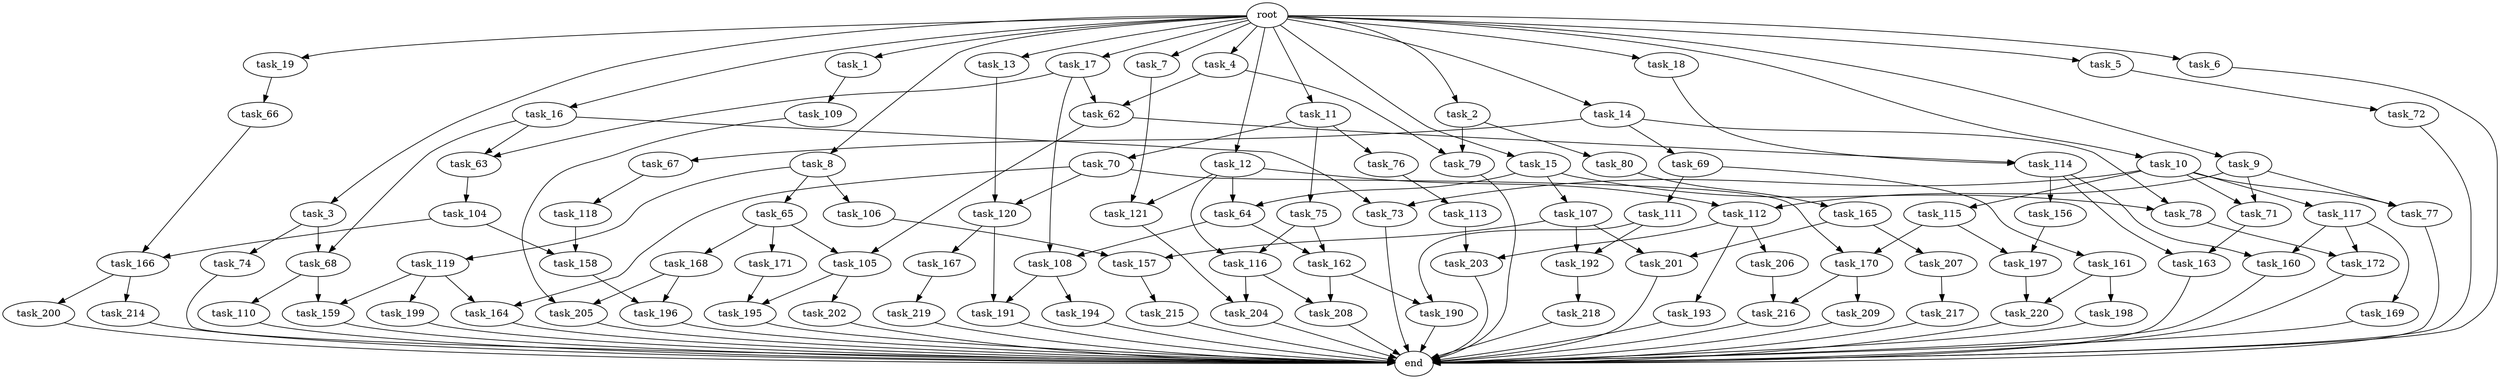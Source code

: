digraph G {
  task_214 [size="343597383.680000"];
  task_19 [size="10.240000"];
  task_8 [size="10.240000"];
  task_104 [size="3092376453.120000"];
  task_156 [size="5497558138.880000"];
  task_108 [size="12455405158.400000"];
  task_191 [size="7645041786.880000"];
  task_207 [size="2147483648.000000"];
  task_15 [size="10.240000"];
  task_105 [size="7645041786.880000"];
  task_18 [size="10.240000"];
  task_195 [size="11166914969.600000"];
  task_79 [size="6356551598.080000"];
  task_209 [size="3092376453.120000"];
  task_16 [size="10.240000"];
  task_110 [size="773094113.280000"];
  task_68 [size="9105330667.520000"];
  task_162 [size="10050223472.639999"];
  task_217 [size="3092376453.120000"];
  task_74 [size="6957847019.520000"];
  task_158 [size="7645041786.880000"];
  task_1 [size="10.240000"];
  task_64 [size="1717986918.400000"];
  task_160 [size="6270652252.160000"];
  task_11 [size="10.240000"];
  task_171 [size="2147483648.000000"];
  task_62 [size="7645041786.880000"];
  task_116 [size="3435973836.800000"];
  task_2 [size="10.240000"];
  task_10 [size="10.240000"];
  task_66 [size="5497558138.880000"];
  task_109 [size="3092376453.120000"];
  task_166 [size="2920577761.280000"];
  task_107 [size="1374389534.720000"];
  task_72 [size="5497558138.880000"];
  task_17 [size="10.240000"];
  task_199 [size="2147483648.000000"];
  task_67 [size="5497558138.880000"];
  task_197 [size="9363028705.280001"];
  task_203 [size="4294967296.000000"];
  task_157 [size="3435973836.800000"];
  task_172 [size="6270652252.160000"];
  task_106 [size="343597383.680000"];
  task_12 [size="10.240000"];
  task_77 [size="11682311045.120001"];
  task_194 [size="5497558138.880000"];
  task_159 [size="2920577761.280000"];
  task_167 [size="2147483648.000000"];
  task_114 [size="9706626088.960001"];
  task_80 [size="4209067950.080000"];
  end [size="0.000000"];
  task_170 [size="10737418240.000000"];
  task_9 [size="10.240000"];
  task_78 [size="6871947673.600000"];
  task_165 [size="5497558138.880000"];
  task_163 [size="14087492730.880001"];
  task_192 [size="8589934592.000000"];
  task_202 [size="6957847019.520000"];
  task_69 [size="5497558138.880000"];
  task_118 [size="6957847019.520000"];
  task_196 [size="1717986918.400000"];
  task_201 [size="5239860101.120000"];
  task_65 [size="343597383.680000"];
  task_198 [size="6957847019.520000"];
  task_168 [size="2147483648.000000"];
  task_206 [size="2147483648.000000"];
  task_13 [size="10.240000"];
  task_193 [size="2147483648.000000"];
  task_121 [size="8933531975.680000"];
  task_3 [size="10.240000"];
  task_216 [size="3435973836.800000"];
  task_169 [size="773094113.280000"];
  task_5 [size="10.240000"];
  task_220 [size="7730941132.800000"];
  task_76 [size="3092376453.120000"];
  task_115 [size="8589934592.000000"];
  task_190 [size="6871947673.600000"];
  task_161 [size="4209067950.080000"];
  task_73 [size="10737418240.000000"];
  task_14 [size="10.240000"];
  task_219 [size="5497558138.880000"];
  task_4 [size="10.240000"];
  task_119 [size="343597383.680000"];
  task_164 [size="4294967296.000000"];
  task_218 [size="5497558138.880000"];
  task_200 [size="343597383.680000"];
  task_113 [size="2147483648.000000"];
  task_112 [size="3435973836.800000"];
  root [size="0.000000"];
  task_120 [size="10737418240.000000"];
  task_70 [size="3092376453.120000"];
  task_6 [size="10.240000"];
  task_215 [size="343597383.680000"];
  task_208 [size="5583457484.800000"];
  task_117 [size="8589934592.000000"];
  task_205 [size="8332236554.240000"];
  task_111 [size="4209067950.080000"];
  task_204 [size="9706626088.960001"];
  task_63 [size="7645041786.880000"];
  task_7 [size="10.240000"];
  task_71 [size="11682311045.120001"];
  task_75 [size="3092376453.120000"];

  task_214 -> end [size="1.000000"];
  task_19 -> task_66 [size="536870912.000000"];
  task_8 -> task_106 [size="33554432.000000"];
  task_8 -> task_119 [size="33554432.000000"];
  task_8 -> task_65 [size="33554432.000000"];
  task_104 -> task_166 [size="209715200.000000"];
  task_104 -> task_158 [size="209715200.000000"];
  task_156 -> task_197 [size="75497472.000000"];
  task_108 -> task_194 [size="536870912.000000"];
  task_108 -> task_191 [size="536870912.000000"];
  task_191 -> end [size="1.000000"];
  task_207 -> task_217 [size="301989888.000000"];
  task_15 -> task_107 [size="134217728.000000"];
  task_15 -> task_78 [size="134217728.000000"];
  task_15 -> task_64 [size="134217728.000000"];
  task_105 -> task_202 [size="679477248.000000"];
  task_105 -> task_195 [size="679477248.000000"];
  task_18 -> task_114 [size="411041792.000000"];
  task_195 -> end [size="1.000000"];
  task_79 -> end [size="1.000000"];
  task_209 -> end [size="1.000000"];
  task_16 -> task_73 [size="209715200.000000"];
  task_16 -> task_63 [size="209715200.000000"];
  task_16 -> task_68 [size="209715200.000000"];
  task_110 -> end [size="1.000000"];
  task_68 -> task_159 [size="75497472.000000"];
  task_68 -> task_110 [size="75497472.000000"];
  task_162 -> task_190 [size="134217728.000000"];
  task_162 -> task_208 [size="134217728.000000"];
  task_217 -> end [size="1.000000"];
  task_74 -> end [size="1.000000"];
  task_158 -> task_196 [size="33554432.000000"];
  task_1 -> task_109 [size="301989888.000000"];
  task_64 -> task_162 [size="679477248.000000"];
  task_64 -> task_108 [size="679477248.000000"];
  task_160 -> end [size="1.000000"];
  task_11 -> task_70 [size="301989888.000000"];
  task_11 -> task_76 [size="301989888.000000"];
  task_11 -> task_75 [size="301989888.000000"];
  task_171 -> task_195 [size="411041792.000000"];
  task_62 -> task_105 [size="536870912.000000"];
  task_62 -> task_114 [size="536870912.000000"];
  task_116 -> task_204 [size="411041792.000000"];
  task_116 -> task_208 [size="411041792.000000"];
  task_2 -> task_80 [size="411041792.000000"];
  task_2 -> task_79 [size="411041792.000000"];
  task_10 -> task_115 [size="838860800.000000"];
  task_10 -> task_73 [size="838860800.000000"];
  task_10 -> task_71 [size="838860800.000000"];
  task_10 -> task_77 [size="838860800.000000"];
  task_10 -> task_117 [size="838860800.000000"];
  task_66 -> task_166 [size="75497472.000000"];
  task_109 -> task_205 [size="679477248.000000"];
  task_166 -> task_214 [size="33554432.000000"];
  task_166 -> task_200 [size="33554432.000000"];
  task_107 -> task_157 [size="301989888.000000"];
  task_107 -> task_192 [size="301989888.000000"];
  task_107 -> task_201 [size="301989888.000000"];
  task_72 -> end [size="1.000000"];
  task_17 -> task_62 [size="536870912.000000"];
  task_17 -> task_108 [size="536870912.000000"];
  task_17 -> task_63 [size="536870912.000000"];
  task_199 -> end [size="1.000000"];
  task_67 -> task_118 [size="679477248.000000"];
  task_197 -> task_220 [size="75497472.000000"];
  task_203 -> end [size="1.000000"];
  task_157 -> task_215 [size="33554432.000000"];
  task_172 -> end [size="1.000000"];
  task_106 -> task_157 [size="33554432.000000"];
  task_12 -> task_116 [size="33554432.000000"];
  task_12 -> task_121 [size="33554432.000000"];
  task_12 -> task_112 [size="33554432.000000"];
  task_12 -> task_64 [size="33554432.000000"];
  task_77 -> end [size="1.000000"];
  task_194 -> end [size="1.000000"];
  task_159 -> end [size="1.000000"];
  task_167 -> task_219 [size="536870912.000000"];
  task_114 -> task_156 [size="536870912.000000"];
  task_114 -> task_160 [size="536870912.000000"];
  task_114 -> task_163 [size="536870912.000000"];
  task_80 -> task_165 [size="536870912.000000"];
  task_170 -> task_209 [size="301989888.000000"];
  task_170 -> task_216 [size="301989888.000000"];
  task_9 -> task_71 [size="301989888.000000"];
  task_9 -> task_77 [size="301989888.000000"];
  task_9 -> task_112 [size="301989888.000000"];
  task_78 -> task_172 [size="536870912.000000"];
  task_165 -> task_207 [size="209715200.000000"];
  task_165 -> task_201 [size="209715200.000000"];
  task_163 -> end [size="1.000000"];
  task_192 -> task_218 [size="536870912.000000"];
  task_202 -> end [size="1.000000"];
  task_69 -> task_161 [size="411041792.000000"];
  task_69 -> task_111 [size="411041792.000000"];
  task_118 -> task_158 [size="536870912.000000"];
  task_196 -> end [size="1.000000"];
  task_201 -> end [size="1.000000"];
  task_65 -> task_171 [size="209715200.000000"];
  task_65 -> task_168 [size="209715200.000000"];
  task_65 -> task_105 [size="209715200.000000"];
  task_198 -> end [size="1.000000"];
  task_168 -> task_205 [size="134217728.000000"];
  task_168 -> task_196 [size="134217728.000000"];
  task_206 -> task_216 [size="33554432.000000"];
  task_13 -> task_120 [size="838860800.000000"];
  task_193 -> end [size="1.000000"];
  task_121 -> task_204 [size="536870912.000000"];
  task_3 -> task_74 [size="679477248.000000"];
  task_3 -> task_68 [size="679477248.000000"];
  task_216 -> end [size="1.000000"];
  task_169 -> end [size="1.000000"];
  task_5 -> task_72 [size="536870912.000000"];
  task_220 -> end [size="1.000000"];
  task_76 -> task_113 [size="209715200.000000"];
  task_115 -> task_197 [size="838860800.000000"];
  task_115 -> task_170 [size="838860800.000000"];
  task_190 -> end [size="1.000000"];
  task_161 -> task_198 [size="679477248.000000"];
  task_161 -> task_220 [size="679477248.000000"];
  task_73 -> end [size="1.000000"];
  task_14 -> task_69 [size="536870912.000000"];
  task_14 -> task_78 [size="536870912.000000"];
  task_14 -> task_67 [size="536870912.000000"];
  task_219 -> end [size="1.000000"];
  task_4 -> task_62 [size="209715200.000000"];
  task_4 -> task_79 [size="209715200.000000"];
  task_119 -> task_199 [size="209715200.000000"];
  task_119 -> task_159 [size="209715200.000000"];
  task_119 -> task_164 [size="209715200.000000"];
  task_164 -> end [size="1.000000"];
  task_218 -> end [size="1.000000"];
  task_200 -> end [size="1.000000"];
  task_113 -> task_203 [size="209715200.000000"];
  task_112 -> task_193 [size="209715200.000000"];
  task_112 -> task_203 [size="209715200.000000"];
  task_112 -> task_206 [size="209715200.000000"];
  root -> task_8 [size="1.000000"];
  root -> task_19 [size="1.000000"];
  root -> task_16 [size="1.000000"];
  root -> task_14 [size="1.000000"];
  root -> task_6 [size="1.000000"];
  root -> task_4 [size="1.000000"];
  root -> task_5 [size="1.000000"];
  root -> task_1 [size="1.000000"];
  root -> task_10 [size="1.000000"];
  root -> task_13 [size="1.000000"];
  root -> task_15 [size="1.000000"];
  root -> task_9 [size="1.000000"];
  root -> task_3 [size="1.000000"];
  root -> task_12 [size="1.000000"];
  root -> task_11 [size="1.000000"];
  root -> task_2 [size="1.000000"];
  root -> task_18 [size="1.000000"];
  root -> task_7 [size="1.000000"];
  root -> task_17 [size="1.000000"];
  task_120 -> task_167 [size="209715200.000000"];
  task_120 -> task_191 [size="209715200.000000"];
  task_70 -> task_120 [size="209715200.000000"];
  task_70 -> task_170 [size="209715200.000000"];
  task_70 -> task_164 [size="209715200.000000"];
  task_6 -> end [size="1.000000"];
  task_215 -> end [size="1.000000"];
  task_208 -> end [size="1.000000"];
  task_117 -> task_160 [size="75497472.000000"];
  task_117 -> task_169 [size="75497472.000000"];
  task_117 -> task_172 [size="75497472.000000"];
  task_205 -> end [size="1.000000"];
  task_111 -> task_190 [size="536870912.000000"];
  task_111 -> task_192 [size="536870912.000000"];
  task_204 -> end [size="1.000000"];
  task_63 -> task_104 [size="301989888.000000"];
  task_7 -> task_121 [size="838860800.000000"];
  task_71 -> task_163 [size="838860800.000000"];
  task_75 -> task_162 [size="301989888.000000"];
  task_75 -> task_116 [size="301989888.000000"];
}
